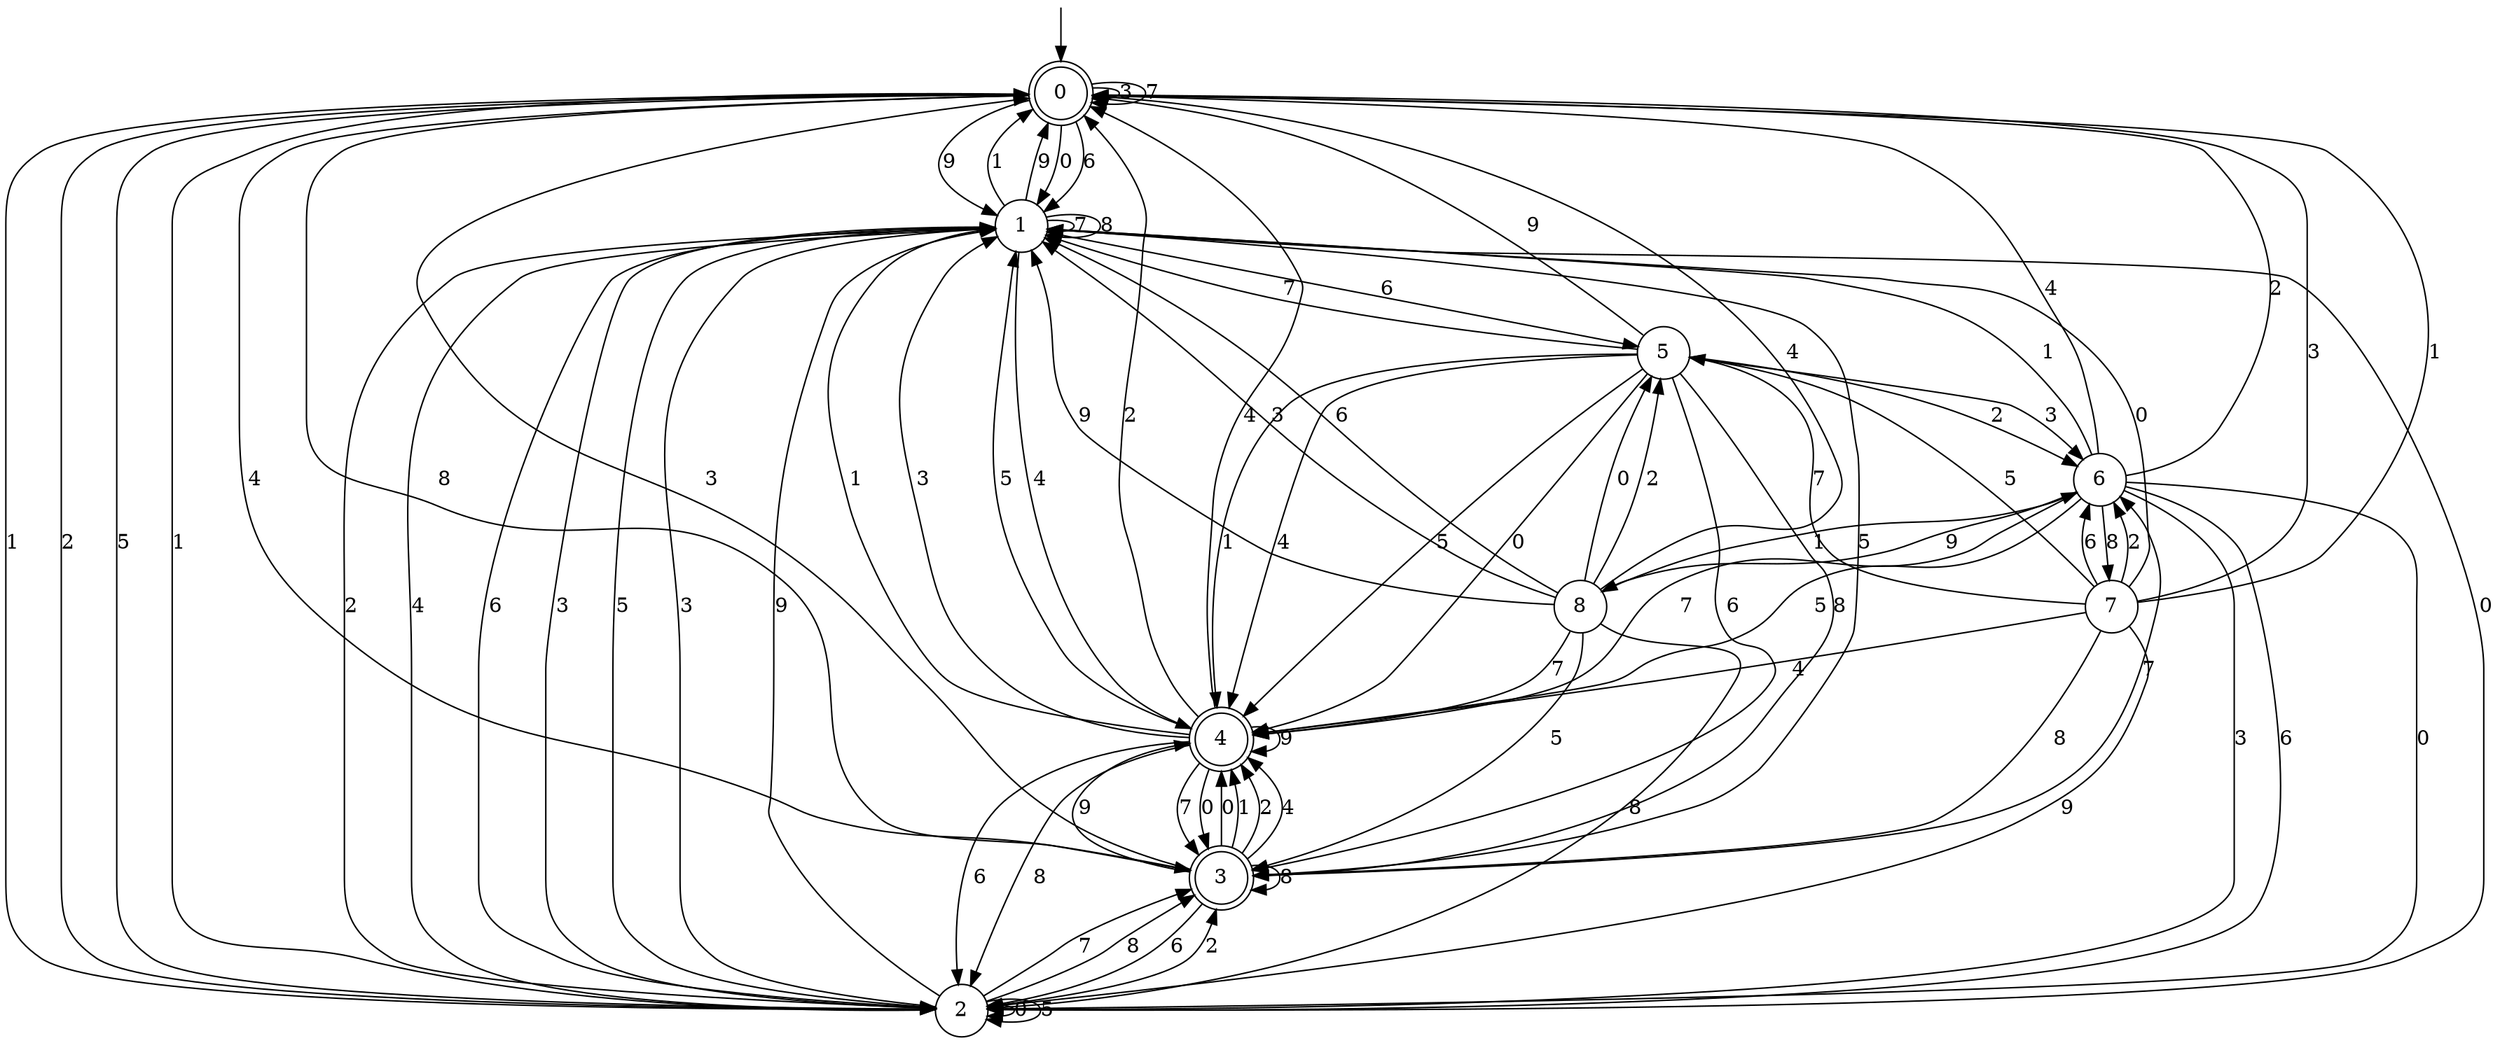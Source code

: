 digraph g {

	s0 [shape="doublecircle" label="0"];
	s1 [shape="circle" label="1"];
	s2 [shape="circle" label="2"];
	s3 [shape="doublecircle" label="3"];
	s4 [shape="doublecircle" label="4"];
	s5 [shape="circle" label="5"];
	s6 [shape="circle" label="6"];
	s7 [shape="circle" label="7"];
	s8 [shape="circle" label="8"];
	s0 -> s1 [label="0"];
	s0 -> s2 [label="1"];
	s0 -> s2 [label="2"];
	s0 -> s0 [label="3"];
	s0 -> s3 [label="4"];
	s0 -> s2 [label="5"];
	s0 -> s1 [label="6"];
	s0 -> s0 [label="7"];
	s0 -> s3 [label="8"];
	s0 -> s1 [label="9"];
	s1 -> s2 [label="0"];
	s1 -> s0 [label="1"];
	s1 -> s2 [label="2"];
	s1 -> s2 [label="3"];
	s1 -> s4 [label="4"];
	s1 -> s2 [label="5"];
	s1 -> s5 [label="6"];
	s1 -> s1 [label="7"];
	s1 -> s1 [label="8"];
	s1 -> s0 [label="9"];
	s2 -> s2 [label="0"];
	s2 -> s0 [label="1"];
	s2 -> s3 [label="2"];
	s2 -> s1 [label="3"];
	s2 -> s1 [label="4"];
	s2 -> s2 [label="5"];
	s2 -> s1 [label="6"];
	s2 -> s3 [label="7"];
	s2 -> s3 [label="8"];
	s2 -> s1 [label="9"];
	s3 -> s4 [label="0"];
	s3 -> s4 [label="1"];
	s3 -> s4 [label="2"];
	s3 -> s0 [label="3"];
	s3 -> s4 [label="4"];
	s3 -> s1 [label="5"];
	s3 -> s2 [label="6"];
	s3 -> s6 [label="7"];
	s3 -> s3 [label="8"];
	s3 -> s4 [label="9"];
	s4 -> s3 [label="0"];
	s4 -> s1 [label="1"];
	s4 -> s0 [label="2"];
	s4 -> s1 [label="3"];
	s4 -> s0 [label="4"];
	s4 -> s1 [label="5"];
	s4 -> s2 [label="6"];
	s4 -> s3 [label="7"];
	s4 -> s2 [label="8"];
	s4 -> s4 [label="9"];
	s5 -> s4 [label="0"];
	s5 -> s4 [label="1"];
	s5 -> s6 [label="2"];
	s5 -> s6 [label="3"];
	s5 -> s4 [label="4"];
	s5 -> s4 [label="5"];
	s5 -> s3 [label="6"];
	s5 -> s1 [label="7"];
	s5 -> s3 [label="8"];
	s5 -> s0 [label="9"];
	s6 -> s2 [label="0"];
	s6 -> s1 [label="1"];
	s6 -> s0 [label="2"];
	s6 -> s2 [label="3"];
	s6 -> s0 [label="4"];
	s6 -> s4 [label="5"];
	s6 -> s2 [label="6"];
	s6 -> s4 [label="7"];
	s6 -> s7 [label="8"];
	s6 -> s8 [label="9"];
	s7 -> s1 [label="0"];
	s7 -> s0 [label="1"];
	s7 -> s6 [label="2"];
	s7 -> s0 [label="3"];
	s7 -> s4 [label="4"];
	s7 -> s5 [label="5"];
	s7 -> s6 [label="6"];
	s7 -> s5 [label="7"];
	s7 -> s3 [label="8"];
	s7 -> s2 [label="9"];
	s8 -> s5 [label="0"];
	s8 -> s6 [label="1"];
	s8 -> s5 [label="2"];
	s8 -> s1 [label="3"];
	s8 -> s0 [label="4"];
	s8 -> s3 [label="5"];
	s8 -> s1 [label="6"];
	s8 -> s4 [label="7"];
	s8 -> s2 [label="8"];
	s8 -> s1 [label="9"];

__start0 [label="" shape="none" width="0" height="0"];
__start0 -> s0;

}
